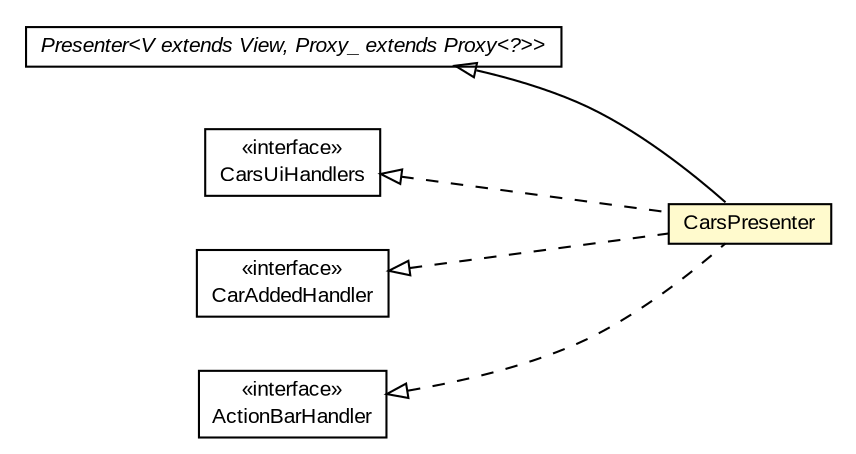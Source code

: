 #!/usr/local/bin/dot
#
# Class diagram 
# Generated by UMLGraph version R5_6-24-gf6e263 (http://www.umlgraph.org/)
#

digraph G {
	edge [fontname="arial",fontsize=10,labelfontname="arial",labelfontsize=10];
	node [fontname="arial",fontsize=10,shape=plaintext];
	nodesep=0.25;
	ranksep=0.5;
	rankdir=LR;
	// com.gwtplatform.mvp.client.Presenter<V extends com.gwtplatform.mvp.client.View, Proxy_ extends com.gwtplatform.mvp.client.proxy.Proxy<?>>
	c175753 [label=<<table title="com.gwtplatform.mvp.client.Presenter" border="0" cellborder="1" cellspacing="0" cellpadding="2" port="p" href="../../../../mvp/client/Presenter.html">
		<tr><td><table border="0" cellspacing="0" cellpadding="1">
<tr><td align="center" balign="center"><font face="arial italic"> Presenter&lt;V extends View, Proxy_ extends Proxy&lt;?&gt;&gt; </font></td></tr>
		</table></td></tr>
		</table>>, URL="../../../../mvp/client/Presenter.html", fontname="arial", fontcolor="black", fontsize=10.0];
	// com.gwtplatform.carstore.client.application.cars.CarsUiHandlers
	c176072 [label=<<table title="com.gwtplatform.carstore.client.application.cars.CarsUiHandlers" border="0" cellborder="1" cellspacing="0" cellpadding="2" port="p" href="./CarsUiHandlers.html">
		<tr><td><table border="0" cellspacing="0" cellpadding="1">
<tr><td align="center" balign="center"> &#171;interface&#187; </td></tr>
<tr><td align="center" balign="center"> CarsUiHandlers </td></tr>
		</table></td></tr>
		</table>>, URL="./CarsUiHandlers.html", fontname="arial", fontcolor="black", fontsize=10.0];
	// com.gwtplatform.carstore.client.application.cars.CarsPresenter
	c176073 [label=<<table title="com.gwtplatform.carstore.client.application.cars.CarsPresenter" border="0" cellborder="1" cellspacing="0" cellpadding="2" port="p" bgcolor="lemonChiffon" href="./CarsPresenter.html">
		<tr><td><table border="0" cellspacing="0" cellpadding="1">
<tr><td align="center" balign="center"> CarsPresenter </td></tr>
		</table></td></tr>
		</table>>, URL="./CarsPresenter.html", fontname="arial", fontcolor="black", fontsize=10.0];
	// com.gwtplatform.carstore.client.application.cars.event.CarAddedEvent.CarAddedHandler
	c176081 [label=<<table title="com.gwtplatform.carstore.client.application.cars.event.CarAddedEvent.CarAddedHandler" border="0" cellborder="1" cellspacing="0" cellpadding="2" port="p" href="./event/CarAddedEvent.CarAddedHandler.html">
		<tr><td><table border="0" cellspacing="0" cellpadding="1">
<tr><td align="center" balign="center"> &#171;interface&#187; </td></tr>
<tr><td align="center" balign="center"> CarAddedHandler </td></tr>
		</table></td></tr>
		</table>>, URL="./event/CarAddedEvent.CarAddedHandler.html", fontname="arial", fontcolor="black", fontsize=10.0];
	// com.gwtplatform.carstore.client.application.event.ActionBarEvent.ActionBarHandler
	c176095 [label=<<table title="com.gwtplatform.carstore.client.application.event.ActionBarEvent.ActionBarHandler" border="0" cellborder="1" cellspacing="0" cellpadding="2" port="p" href="../event/ActionBarEvent.ActionBarHandler.html">
		<tr><td><table border="0" cellspacing="0" cellpadding="1">
<tr><td align="center" balign="center"> &#171;interface&#187; </td></tr>
<tr><td align="center" balign="center"> ActionBarHandler </td></tr>
		</table></td></tr>
		</table>>, URL="../event/ActionBarEvent.ActionBarHandler.html", fontname="arial", fontcolor="black", fontsize=10.0];
	//com.gwtplatform.carstore.client.application.cars.CarsPresenter extends com.gwtplatform.mvp.client.Presenter<com.gwtplatform.carstore.client.application.cars.CarsPresenter.MyView, com.gwtplatform.carstore.client.application.cars.CarsPresenter.MyProxy>
	c175753:p -> c176073:p [dir=back,arrowtail=empty];
	//com.gwtplatform.carstore.client.application.cars.CarsPresenter implements com.gwtplatform.carstore.client.application.cars.CarsUiHandlers
	c176072:p -> c176073:p [dir=back,arrowtail=empty,style=dashed];
	//com.gwtplatform.carstore.client.application.cars.CarsPresenter implements com.gwtplatform.carstore.client.application.cars.event.CarAddedEvent.CarAddedHandler
	c176081:p -> c176073:p [dir=back,arrowtail=empty,style=dashed];
	//com.gwtplatform.carstore.client.application.cars.CarsPresenter implements com.gwtplatform.carstore.client.application.event.ActionBarEvent.ActionBarHandler
	c176095:p -> c176073:p [dir=back,arrowtail=empty,style=dashed];
}

